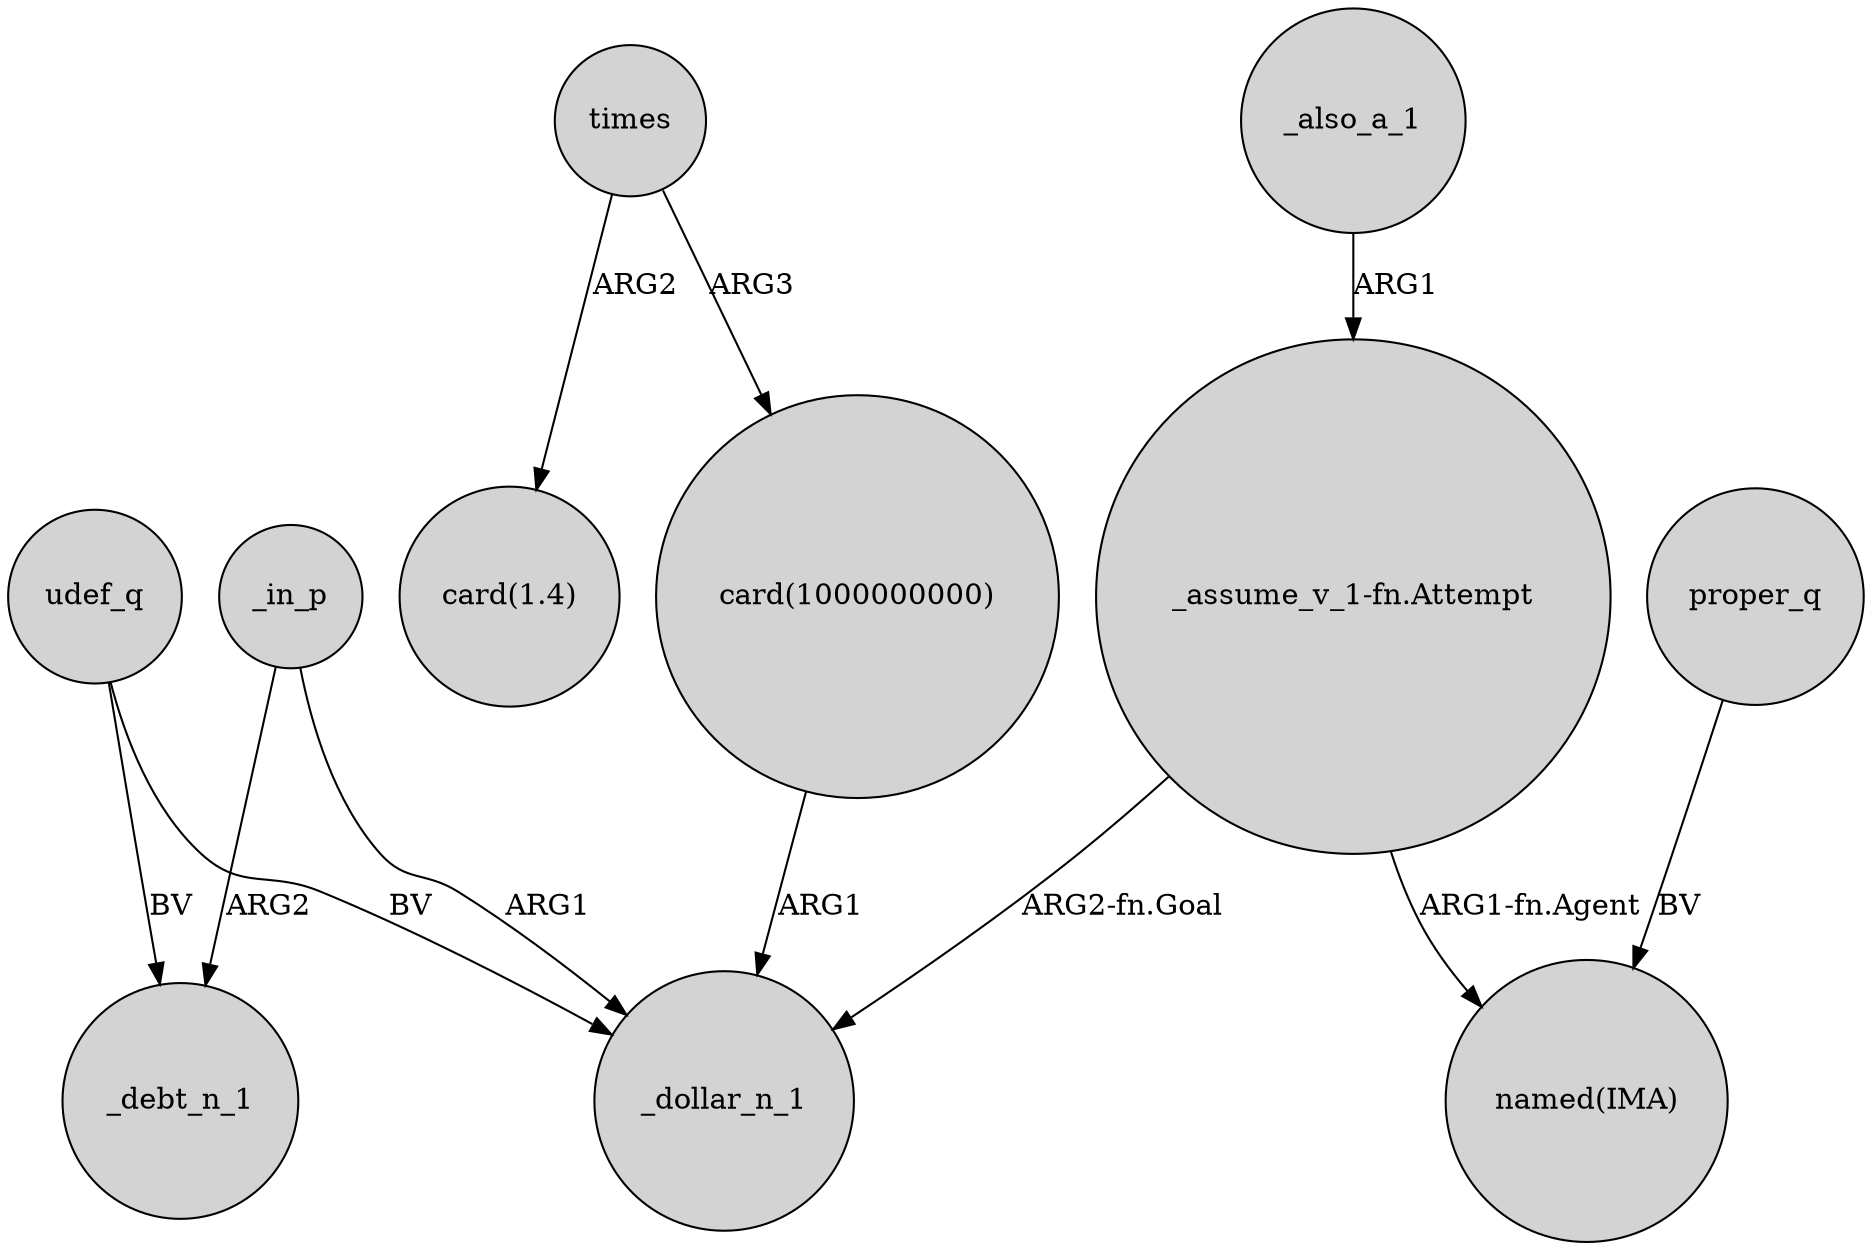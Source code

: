 digraph {
	node [shape=circle style=filled]
	"card(1000000000)" -> _dollar_n_1 [label=ARG1]
	udef_q -> _debt_n_1 [label=BV]
	"_assume_v_1-fn.Attempt" -> "named(IMA)" [label="ARG1-fn.Agent"]
	"_assume_v_1-fn.Attempt" -> _dollar_n_1 [label="ARG2-fn.Goal"]
	times -> "card(1000000000)" [label=ARG3]
	udef_q -> _dollar_n_1 [label=BV]
	times -> "card(1.4)" [label=ARG2]
	_also_a_1 -> "_assume_v_1-fn.Attempt" [label=ARG1]
	proper_q -> "named(IMA)" [label=BV]
	_in_p -> _debt_n_1 [label=ARG2]
	_in_p -> _dollar_n_1 [label=ARG1]
}
